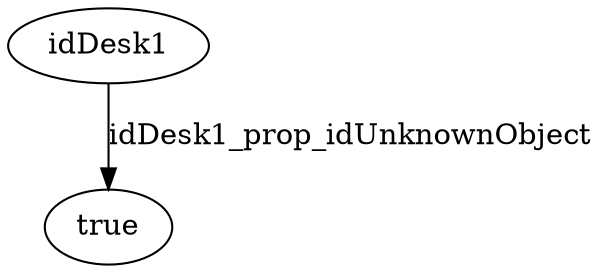 strict digraph  {
idDesk1 [node_type=entity_node, root=root];
idDesk1 -> true  [edge_type=property, label=idDesk1_prop_idUnknownObject];
}
